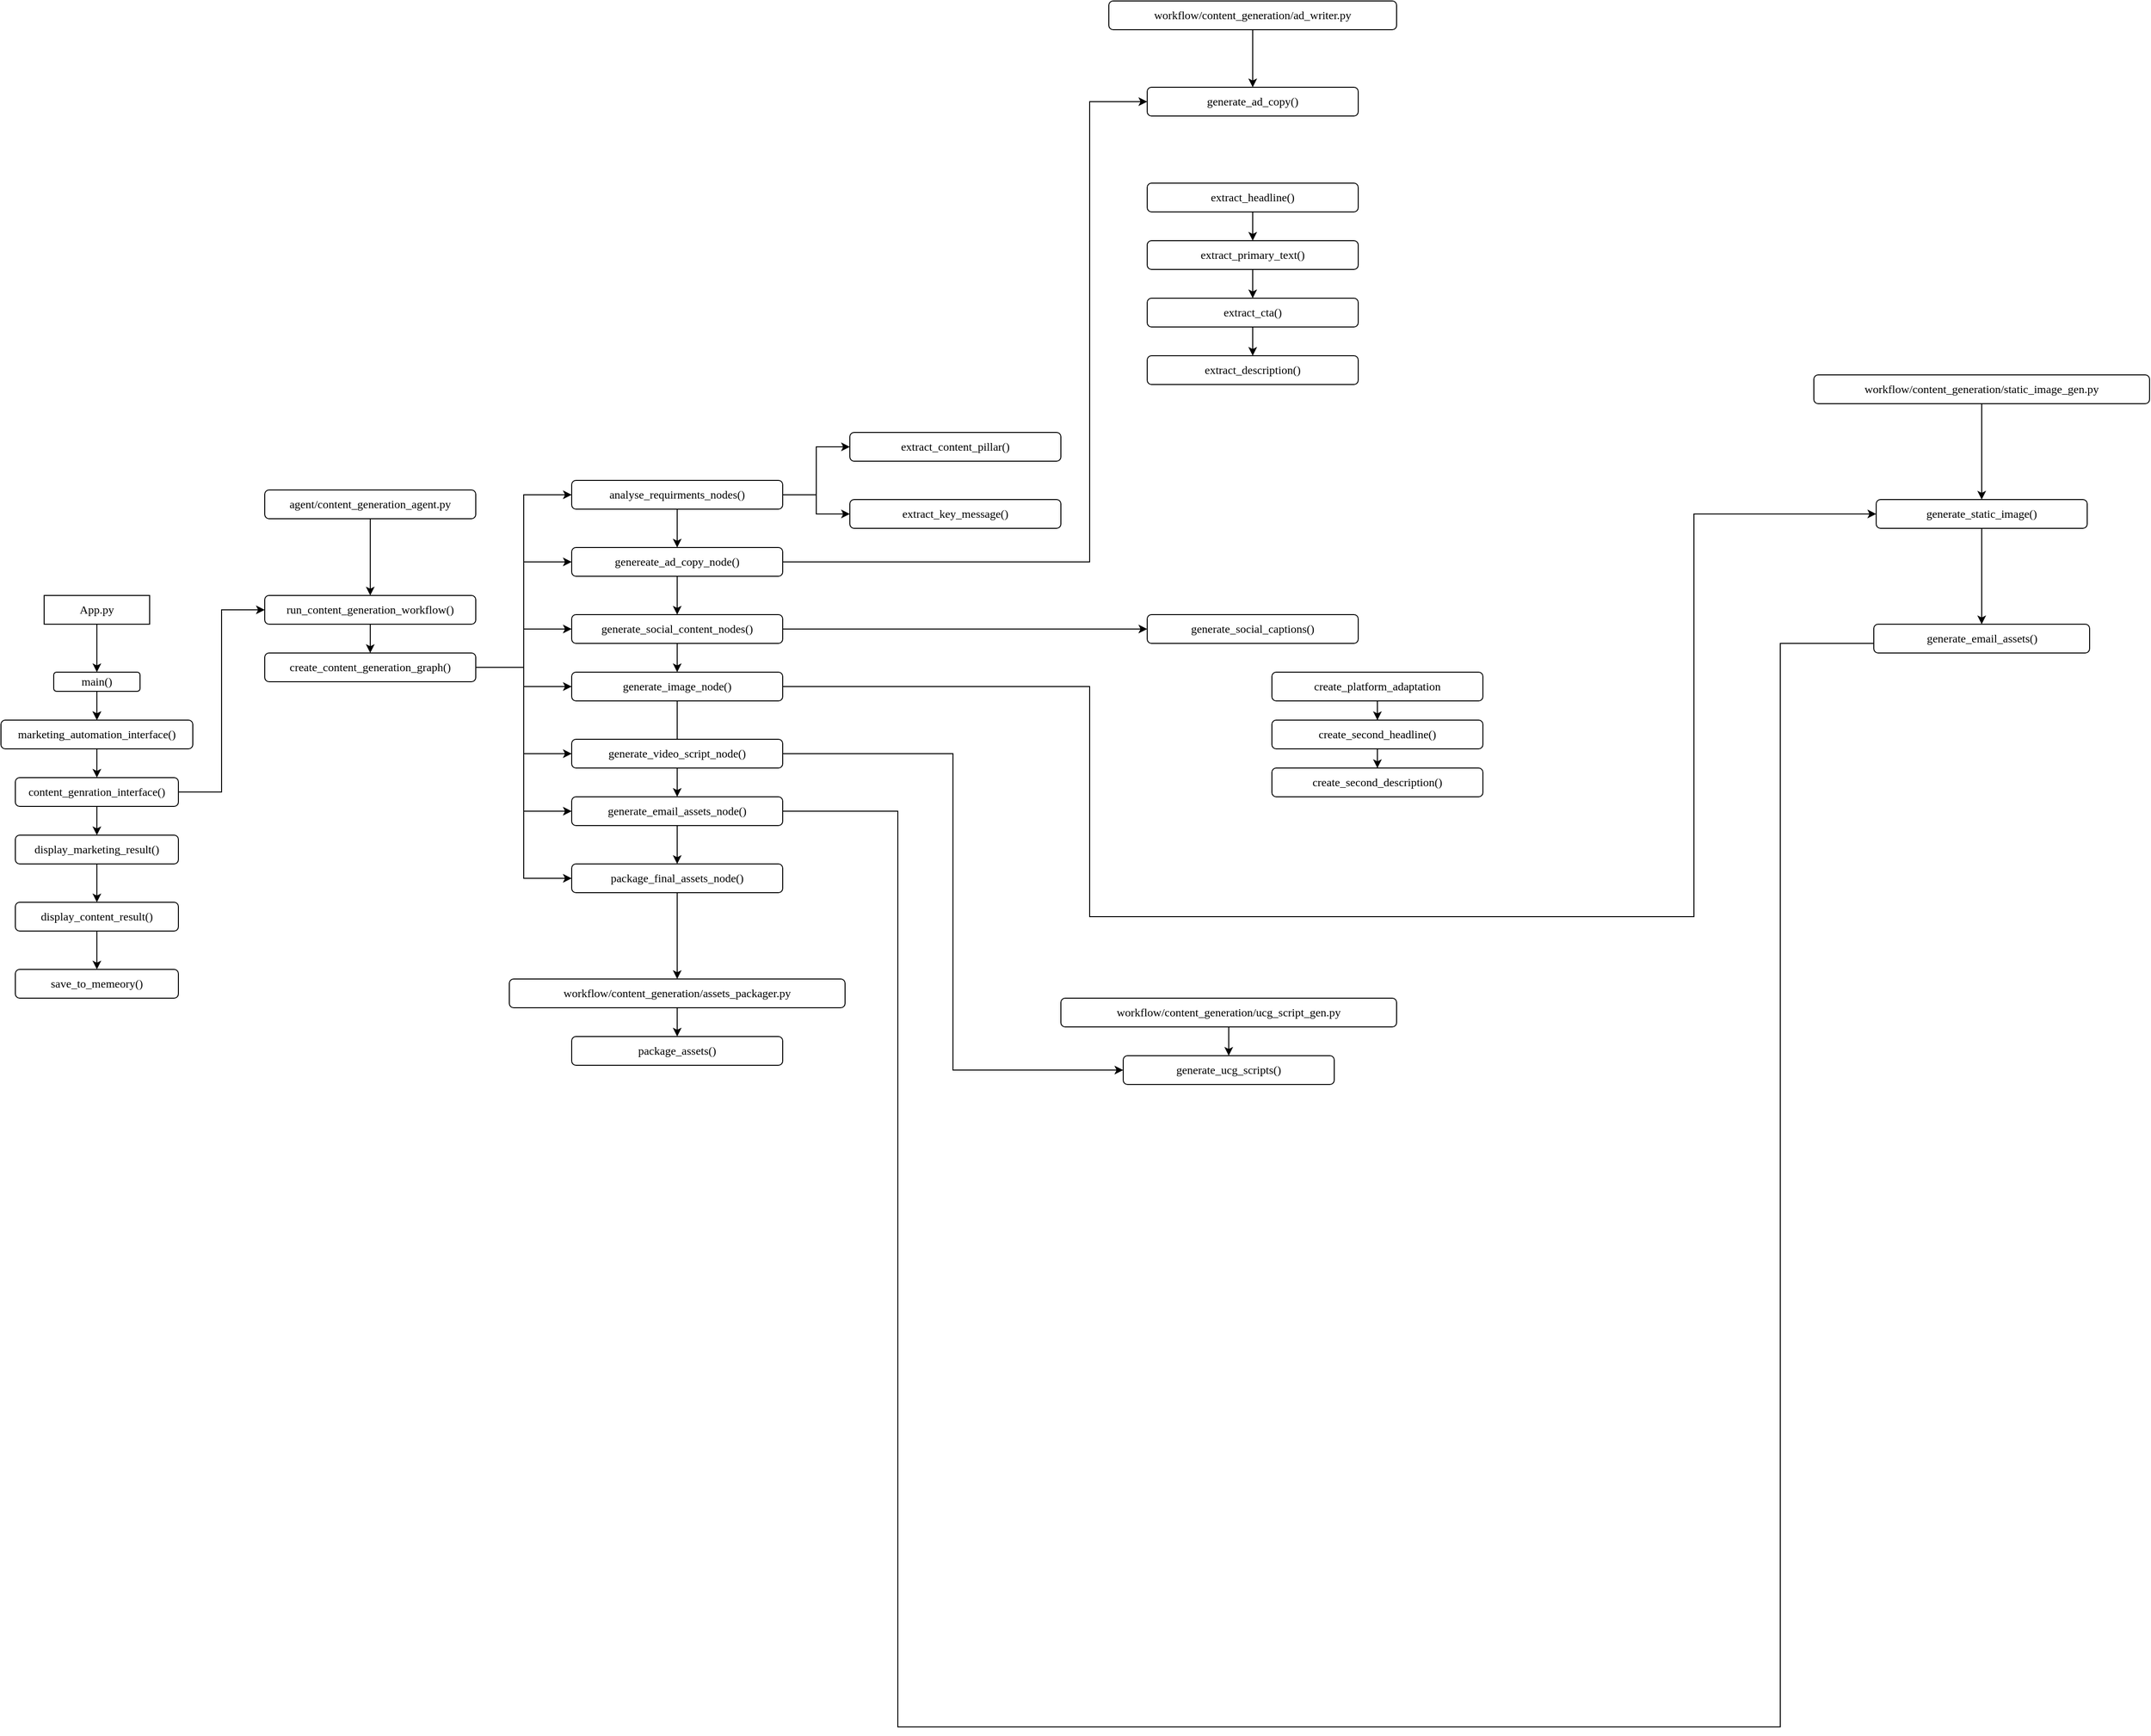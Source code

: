 <mxfile version="28.0.6">
  <diagram name="Page-1" id="PhSIt3erx-yEoBMiLVua">
    <mxGraphModel dx="2934" dy="2352" grid="1" gridSize="10" guides="1" tooltips="1" connect="1" arrows="1" fold="1" page="1" pageScale="1" pageWidth="850" pageHeight="1100" math="0" shadow="0">
      <root>
        <mxCell id="0" />
        <mxCell id="1" parent="0" />
        <mxCell id="I41wqXfKlDhKL_sKnhxB-92" value="" style="edgeStyle=orthogonalEdgeStyle;rounded=0;orthogonalLoop=1;jettySize=auto;html=1;" edge="1" parent="1" source="I41wqXfKlDhKL_sKnhxB-11" target="I41wqXfKlDhKL_sKnhxB-14">
          <mxGeometry relative="1" as="geometry" />
        </mxCell>
        <mxCell id="I41wqXfKlDhKL_sKnhxB-1" value="App.py" style="rounded=0;whiteSpace=wrap;html=1;fontFamily=Comic Sans MS;" vertex="1" parent="1">
          <mxGeometry x="-350" y="160" width="110" height="30" as="geometry" />
        </mxCell>
        <mxCell id="I41wqXfKlDhKL_sKnhxB-18" style="edgeStyle=orthogonalEdgeStyle;rounded=0;orthogonalLoop=1;jettySize=auto;html=1;exitX=0.5;exitY=1;exitDx=0;exitDy=0;entryX=0.5;entryY=0;entryDx=0;entryDy=0;fontFamily=Comic Sans MS;" edge="1" parent="1" source="I41wqXfKlDhKL_sKnhxB-11" target="I41wqXfKlDhKL_sKnhxB-14">
          <mxGeometry relative="1" as="geometry" />
        </mxCell>
        <mxCell id="I41wqXfKlDhKL_sKnhxB-23" style="edgeStyle=orthogonalEdgeStyle;rounded=0;orthogonalLoop=1;jettySize=auto;html=1;exitX=1;exitY=0.5;exitDx=0;exitDy=0;entryX=0;entryY=0.5;entryDx=0;entryDy=0;fontFamily=Comic Sans MS;" edge="1" parent="1" source="I41wqXfKlDhKL_sKnhxB-13" target="I41wqXfKlDhKL_sKnhxB-22">
          <mxGeometry relative="1" as="geometry" />
        </mxCell>
        <mxCell id="I41wqXfKlDhKL_sKnhxB-90" value="" style="edgeStyle=orthogonalEdgeStyle;rounded=0;orthogonalLoop=1;jettySize=auto;html=1;" edge="1" parent="1" source="I41wqXfKlDhKL_sKnhxB-13" target="I41wqXfKlDhKL_sKnhxB-89">
          <mxGeometry relative="1" as="geometry" />
        </mxCell>
        <mxCell id="I41wqXfKlDhKL_sKnhxB-13" value="&lt;div style=&quot;&quot;&gt;&lt;span style=&quot;background-color: transparent; color: light-dark(rgb(0, 0, 0), rgb(255, 255, 255));&quot;&gt;content_genration_interface()&lt;/span&gt;&lt;/div&gt;" style="rounded=1;whiteSpace=wrap;html=1;align=center;fontFamily=Comic Sans MS;" vertex="1" parent="1">
          <mxGeometry x="-380" y="350" width="170" height="30" as="geometry" />
        </mxCell>
        <mxCell id="I41wqXfKlDhKL_sKnhxB-19" style="edgeStyle=orthogonalEdgeStyle;rounded=0;orthogonalLoop=1;jettySize=auto;html=1;exitX=0.5;exitY=1;exitDx=0;exitDy=0;entryX=0.5;entryY=0;entryDx=0;entryDy=0;fontFamily=Comic Sans MS;" edge="1" parent="1" source="I41wqXfKlDhKL_sKnhxB-14" target="I41wqXfKlDhKL_sKnhxB-13">
          <mxGeometry relative="1" as="geometry" />
        </mxCell>
        <mxCell id="I41wqXfKlDhKL_sKnhxB-14" value="&lt;div style=&quot;&quot;&gt;&lt;span style=&quot;background-color: transparent; color: light-dark(rgb(0, 0, 0), rgb(255, 255, 255));&quot;&gt;marketing_automation_interface()&lt;/span&gt;&lt;/div&gt;" style="rounded=1;whiteSpace=wrap;html=1;align=center;fontFamily=Comic Sans MS;" vertex="1" parent="1">
          <mxGeometry x="-395" y="290" width="200" height="30" as="geometry" />
        </mxCell>
        <mxCell id="I41wqXfKlDhKL_sKnhxB-21" style="edgeStyle=orthogonalEdgeStyle;rounded=0;orthogonalLoop=1;jettySize=auto;html=1;exitX=0.5;exitY=1;exitDx=0;exitDy=0;entryX=0.5;entryY=0;entryDx=0;entryDy=0;fontFamily=Comic Sans MS;" edge="1" parent="1" source="I41wqXfKlDhKL_sKnhxB-15" target="I41wqXfKlDhKL_sKnhxB-16">
          <mxGeometry relative="1" as="geometry" />
        </mxCell>
        <mxCell id="I41wqXfKlDhKL_sKnhxB-15" value="&lt;div style=&quot;&quot;&gt;&lt;span style=&quot;background-color: transparent; color: light-dark(rgb(0, 0, 0), rgb(255, 255, 255));&quot;&gt;display_content_result()&lt;/span&gt;&lt;/div&gt;" style="rounded=1;whiteSpace=wrap;html=1;align=center;fontFamily=Comic Sans MS;" vertex="1" parent="1">
          <mxGeometry x="-380" y="480" width="170" height="30" as="geometry" />
        </mxCell>
        <mxCell id="I41wqXfKlDhKL_sKnhxB-16" value="&lt;div style=&quot;&quot;&gt;&lt;span style=&quot;background-color: transparent; color: light-dark(rgb(0, 0, 0), rgb(255, 255, 255));&quot;&gt;save_to_memeory()&lt;/span&gt;&lt;/div&gt;" style="rounded=1;whiteSpace=wrap;html=1;align=center;fontFamily=Comic Sans MS;" vertex="1" parent="1">
          <mxGeometry x="-380" y="550" width="170" height="30" as="geometry" />
        </mxCell>
        <mxCell id="I41wqXfKlDhKL_sKnhxB-33" style="edgeStyle=orthogonalEdgeStyle;rounded=0;orthogonalLoop=1;jettySize=auto;html=1;exitX=0.5;exitY=1;exitDx=0;exitDy=0;entryX=0.5;entryY=0;entryDx=0;entryDy=0;fontFamily=Comic Sans MS;" edge="1" parent="1" source="I41wqXfKlDhKL_sKnhxB-22" target="I41wqXfKlDhKL_sKnhxB-32">
          <mxGeometry relative="1" as="geometry" />
        </mxCell>
        <mxCell id="I41wqXfKlDhKL_sKnhxB-22" value="&lt;div style=&quot;&quot;&gt;&lt;span style=&quot;background-color: transparent; color: light-dark(rgb(0, 0, 0), rgb(255, 255, 255));&quot;&gt;run_content_generation_workflow()&lt;/span&gt;&lt;/div&gt;" style="rounded=1;whiteSpace=wrap;html=1;align=center;fontFamily=Comic Sans MS;" vertex="1" parent="1">
          <mxGeometry x="-120" y="160" width="220" height="30" as="geometry" />
        </mxCell>
        <mxCell id="I41wqXfKlDhKL_sKnhxB-31" value="" style="edgeStyle=orthogonalEdgeStyle;rounded=0;orthogonalLoop=1;jettySize=auto;html=1;fontFamily=Comic Sans MS;" edge="1" parent="1" source="I41wqXfKlDhKL_sKnhxB-30" target="I41wqXfKlDhKL_sKnhxB-22">
          <mxGeometry relative="1" as="geometry" />
        </mxCell>
        <mxCell id="I41wqXfKlDhKL_sKnhxB-30" value="&lt;div style=&quot;&quot;&gt;&lt;span style=&quot;background-color: transparent; color: light-dark(rgb(0, 0, 0), rgb(255, 255, 255));&quot;&gt;agent/content_generation_agent.py&lt;/span&gt;&lt;/div&gt;" style="rounded=1;whiteSpace=wrap;html=1;align=center;fontFamily=Comic Sans MS;" vertex="1" parent="1">
          <mxGeometry x="-120" y="50" width="220" height="30" as="geometry" />
        </mxCell>
        <mxCell id="I41wqXfKlDhKL_sKnhxB-40" style="edgeStyle=orthogonalEdgeStyle;rounded=0;orthogonalLoop=1;jettySize=auto;html=1;exitX=1;exitY=0.5;exitDx=0;exitDy=0;entryX=0;entryY=0.5;entryDx=0;entryDy=0;fontFamily=Comic Sans MS;" edge="1" parent="1" source="I41wqXfKlDhKL_sKnhxB-32" target="I41wqXfKlDhKL_sKnhxB-39">
          <mxGeometry relative="1" as="geometry" />
        </mxCell>
        <mxCell id="I41wqXfKlDhKL_sKnhxB-43" style="edgeStyle=orthogonalEdgeStyle;rounded=0;orthogonalLoop=1;jettySize=auto;html=1;entryX=0;entryY=0.5;entryDx=0;entryDy=0;fontFamily=Comic Sans MS;" edge="1" parent="1" source="I41wqXfKlDhKL_sKnhxB-32" target="I41wqXfKlDhKL_sKnhxB-41">
          <mxGeometry relative="1" as="geometry" />
        </mxCell>
        <mxCell id="I41wqXfKlDhKL_sKnhxB-53" style="edgeStyle=orthogonalEdgeStyle;rounded=0;orthogonalLoop=1;jettySize=auto;html=1;exitX=1;exitY=0.5;exitDx=0;exitDy=0;entryX=0;entryY=0.5;entryDx=0;entryDy=0;" edge="1" parent="1" source="I41wqXfKlDhKL_sKnhxB-32" target="I41wqXfKlDhKL_sKnhxB-51">
          <mxGeometry relative="1" as="geometry" />
        </mxCell>
        <mxCell id="I41wqXfKlDhKL_sKnhxB-61" style="edgeStyle=orthogonalEdgeStyle;rounded=0;orthogonalLoop=1;jettySize=auto;html=1;entryX=0;entryY=0.5;entryDx=0;entryDy=0;" edge="1" parent="1" source="I41wqXfKlDhKL_sKnhxB-32" target="I41wqXfKlDhKL_sKnhxB-56">
          <mxGeometry relative="1" as="geometry" />
        </mxCell>
        <mxCell id="I41wqXfKlDhKL_sKnhxB-68" style="edgeStyle=orthogonalEdgeStyle;rounded=0;orthogonalLoop=1;jettySize=auto;html=1;entryX=0;entryY=0.5;entryDx=0;entryDy=0;" edge="1" parent="1" source="I41wqXfKlDhKL_sKnhxB-32" target="I41wqXfKlDhKL_sKnhxB-63">
          <mxGeometry relative="1" as="geometry" />
        </mxCell>
        <mxCell id="I41wqXfKlDhKL_sKnhxB-69" style="edgeStyle=orthogonalEdgeStyle;rounded=0;orthogonalLoop=1;jettySize=auto;html=1;entryX=0;entryY=0.5;entryDx=0;entryDy=0;" edge="1" parent="1" source="I41wqXfKlDhKL_sKnhxB-32" target="I41wqXfKlDhKL_sKnhxB-64">
          <mxGeometry relative="1" as="geometry" />
        </mxCell>
        <mxCell id="I41wqXfKlDhKL_sKnhxB-70" style="edgeStyle=orthogonalEdgeStyle;rounded=0;orthogonalLoop=1;jettySize=auto;html=1;entryX=0;entryY=0.5;entryDx=0;entryDy=0;" edge="1" parent="1" source="I41wqXfKlDhKL_sKnhxB-32" target="I41wqXfKlDhKL_sKnhxB-65">
          <mxGeometry relative="1" as="geometry" />
        </mxCell>
        <mxCell id="I41wqXfKlDhKL_sKnhxB-32" value="&lt;div style=&quot;&quot;&gt;&lt;span style=&quot;background-color: transparent; color: light-dark(rgb(0, 0, 0), rgb(255, 255, 255));&quot;&gt;create_content_generation_graph()&lt;/span&gt;&lt;/div&gt;" style="rounded=1;whiteSpace=wrap;html=1;align=center;fontFamily=Comic Sans MS;" vertex="1" parent="1">
          <mxGeometry x="-120" y="220" width="220" height="30" as="geometry" />
        </mxCell>
        <mxCell id="I41wqXfKlDhKL_sKnhxB-34" value="&lt;div style=&quot;&quot;&gt;&lt;span style=&quot;background-color: transparent; color: light-dark(rgb(0, 0, 0), rgb(255, 255, 255));&quot;&gt;extract_&lt;/span&gt;&lt;span style=&quot;background-color: transparent; color: light-dark(rgb(0, 0, 0), rgb(255, 255, 255));&quot;&gt;content_pillar()&lt;/span&gt;&lt;/div&gt;" style="rounded=1;whiteSpace=wrap;html=1;align=center;fontFamily=Comic Sans MS;" vertex="1" parent="1">
          <mxGeometry x="490" y="-10" width="220" height="30" as="geometry" />
        </mxCell>
        <mxCell id="I41wqXfKlDhKL_sKnhxB-35" value="extract_key_message()" style="rounded=1;whiteSpace=wrap;html=1;align=center;fontFamily=Comic Sans MS;" vertex="1" parent="1">
          <mxGeometry x="490" y="60" width="220" height="30" as="geometry" />
        </mxCell>
        <mxCell id="I41wqXfKlDhKL_sKnhxB-44" style="edgeStyle=orthogonalEdgeStyle;rounded=0;orthogonalLoop=1;jettySize=auto;html=1;exitX=1;exitY=0.5;exitDx=0;exitDy=0;entryX=0;entryY=0.5;entryDx=0;entryDy=0;fontFamily=Comic Sans MS;" edge="1" parent="1" source="I41wqXfKlDhKL_sKnhxB-39" target="I41wqXfKlDhKL_sKnhxB-34">
          <mxGeometry relative="1" as="geometry" />
        </mxCell>
        <mxCell id="I41wqXfKlDhKL_sKnhxB-45" style="edgeStyle=orthogonalEdgeStyle;rounded=0;orthogonalLoop=1;jettySize=auto;html=1;entryX=0;entryY=0.5;entryDx=0;entryDy=0;fontFamily=Comic Sans MS;" edge="1" parent="1" source="I41wqXfKlDhKL_sKnhxB-39" target="I41wqXfKlDhKL_sKnhxB-35">
          <mxGeometry relative="1" as="geometry" />
        </mxCell>
        <mxCell id="I41wqXfKlDhKL_sKnhxB-46" style="edgeStyle=orthogonalEdgeStyle;rounded=0;orthogonalLoop=1;jettySize=auto;html=1;exitX=0.5;exitY=1;exitDx=0;exitDy=0;entryX=0.5;entryY=0;entryDx=0;entryDy=0;fontFamily=Comic Sans MS;" edge="1" parent="1" source="I41wqXfKlDhKL_sKnhxB-39" target="I41wqXfKlDhKL_sKnhxB-41">
          <mxGeometry relative="1" as="geometry" />
        </mxCell>
        <mxCell id="I41wqXfKlDhKL_sKnhxB-39" value="&lt;div style=&quot;&quot;&gt;&lt;span style=&quot;background-color: transparent; color: light-dark(rgb(0, 0, 0), rgb(255, 255, 255));&quot;&gt;analyse_requirments_nodes()&lt;/span&gt;&lt;/div&gt;" style="rounded=1;whiteSpace=wrap;html=1;align=center;fontFamily=Comic Sans MS;" vertex="1" parent="1">
          <mxGeometry x="200" y="40" width="220" height="30" as="geometry" />
        </mxCell>
        <mxCell id="I41wqXfKlDhKL_sKnhxB-48" style="edgeStyle=orthogonalEdgeStyle;rounded=0;orthogonalLoop=1;jettySize=auto;html=1;fontFamily=Comic Sans MS;" edge="1" parent="1" source="I41wqXfKlDhKL_sKnhxB-41" target="I41wqXfKlDhKL_sKnhxB-47">
          <mxGeometry relative="1" as="geometry">
            <Array as="points">
              <mxPoint x="740" y="125" />
              <mxPoint x="740" y="-355" />
            </Array>
          </mxGeometry>
        </mxCell>
        <mxCell id="I41wqXfKlDhKL_sKnhxB-52" value="" style="edgeStyle=orthogonalEdgeStyle;rounded=0;orthogonalLoop=1;jettySize=auto;html=1;" edge="1" parent="1" source="I41wqXfKlDhKL_sKnhxB-41" target="I41wqXfKlDhKL_sKnhxB-51">
          <mxGeometry relative="1" as="geometry" />
        </mxCell>
        <mxCell id="I41wqXfKlDhKL_sKnhxB-41" value="&lt;div style=&quot;&quot;&gt;genereate_ad_copy_node()&lt;/div&gt;" style="rounded=1;whiteSpace=wrap;html=1;align=center;fontFamily=Comic Sans MS;" vertex="1" parent="1">
          <mxGeometry x="200" y="110" width="220" height="30" as="geometry" />
        </mxCell>
        <mxCell id="I41wqXfKlDhKL_sKnhxB-47" value="generate_ad_copy()" style="rounded=1;whiteSpace=wrap;html=1;align=center;fontFamily=Comic Sans MS;" vertex="1" parent="1">
          <mxGeometry x="800" y="-370" width="220" height="30" as="geometry" />
        </mxCell>
        <mxCell id="I41wqXfKlDhKL_sKnhxB-50" value="" style="edgeStyle=orthogonalEdgeStyle;rounded=0;orthogonalLoop=1;jettySize=auto;html=1;" edge="1" parent="1" source="I41wqXfKlDhKL_sKnhxB-49" target="I41wqXfKlDhKL_sKnhxB-47">
          <mxGeometry relative="1" as="geometry" />
        </mxCell>
        <mxCell id="I41wqXfKlDhKL_sKnhxB-49" value="workflow/content_generation/ad_writer.py" style="rounded=1;whiteSpace=wrap;html=1;align=center;fontFamily=Comic Sans MS;" vertex="1" parent="1">
          <mxGeometry x="760" y="-460" width="300" height="30" as="geometry" />
        </mxCell>
        <mxCell id="I41wqXfKlDhKL_sKnhxB-55" style="edgeStyle=orthogonalEdgeStyle;rounded=0;orthogonalLoop=1;jettySize=auto;html=1;" edge="1" parent="1" source="I41wqXfKlDhKL_sKnhxB-51" target="I41wqXfKlDhKL_sKnhxB-54">
          <mxGeometry relative="1" as="geometry" />
        </mxCell>
        <mxCell id="I41wqXfKlDhKL_sKnhxB-62" value="" style="edgeStyle=orthogonalEdgeStyle;rounded=0;orthogonalLoop=1;jettySize=auto;html=1;" edge="1" parent="1" source="I41wqXfKlDhKL_sKnhxB-51" target="I41wqXfKlDhKL_sKnhxB-56">
          <mxGeometry relative="1" as="geometry" />
        </mxCell>
        <mxCell id="I41wqXfKlDhKL_sKnhxB-51" value="&lt;div style=&quot;&quot;&gt;generate_social_content_nodes()&lt;/div&gt;" style="rounded=1;whiteSpace=wrap;html=1;align=center;fontFamily=Comic Sans MS;" vertex="1" parent="1">
          <mxGeometry x="200" y="180" width="220" height="30" as="geometry" />
        </mxCell>
        <mxCell id="I41wqXfKlDhKL_sKnhxB-54" value="generate_social_captions()" style="rounded=1;whiteSpace=wrap;html=1;align=center;fontFamily=Comic Sans MS;" vertex="1" parent="1">
          <mxGeometry x="800" y="180" width="220" height="30" as="geometry" />
        </mxCell>
        <mxCell id="I41wqXfKlDhKL_sKnhxB-59" style="edgeStyle=orthogonalEdgeStyle;rounded=0;orthogonalLoop=1;jettySize=auto;html=1;entryX=0;entryY=0.5;entryDx=0;entryDy=0;" edge="1" parent="1" source="I41wqXfKlDhKL_sKnhxB-56" target="I41wqXfKlDhKL_sKnhxB-57">
          <mxGeometry relative="1" as="geometry">
            <Array as="points">
              <mxPoint x="740" y="255" />
              <mxPoint x="740" y="495" />
              <mxPoint x="1370" y="495" />
              <mxPoint x="1370" y="75" />
            </Array>
          </mxGeometry>
        </mxCell>
        <mxCell id="I41wqXfKlDhKL_sKnhxB-66" value="" style="edgeStyle=orthogonalEdgeStyle;rounded=0;orthogonalLoop=1;jettySize=auto;html=1;" edge="1" parent="1" source="I41wqXfKlDhKL_sKnhxB-56" target="I41wqXfKlDhKL_sKnhxB-64">
          <mxGeometry relative="1" as="geometry" />
        </mxCell>
        <mxCell id="I41wqXfKlDhKL_sKnhxB-56" value="&lt;div style=&quot;&quot;&gt;generate_image_node()&lt;/div&gt;" style="rounded=1;whiteSpace=wrap;html=1;align=center;fontFamily=Comic Sans MS;" vertex="1" parent="1">
          <mxGeometry x="200" y="240" width="220" height="30" as="geometry" />
        </mxCell>
        <mxCell id="I41wqXfKlDhKL_sKnhxB-81" style="edgeStyle=orthogonalEdgeStyle;rounded=0;orthogonalLoop=1;jettySize=auto;html=1;" edge="1" parent="1" source="I41wqXfKlDhKL_sKnhxB-57" target="I41wqXfKlDhKL_sKnhxB-80">
          <mxGeometry relative="1" as="geometry" />
        </mxCell>
        <mxCell id="I41wqXfKlDhKL_sKnhxB-57" value="&lt;div style=&quot;&quot;&gt;generate_static_image()&lt;/div&gt;" style="rounded=1;whiteSpace=wrap;html=1;align=center;fontFamily=Comic Sans MS;" vertex="1" parent="1">
          <mxGeometry x="1560" y="60" width="220" height="30" as="geometry" />
        </mxCell>
        <mxCell id="I41wqXfKlDhKL_sKnhxB-60" value="" style="edgeStyle=orthogonalEdgeStyle;rounded=0;orthogonalLoop=1;jettySize=auto;html=1;" edge="1" parent="1" source="I41wqXfKlDhKL_sKnhxB-58" target="I41wqXfKlDhKL_sKnhxB-57">
          <mxGeometry relative="1" as="geometry" />
        </mxCell>
        <mxCell id="I41wqXfKlDhKL_sKnhxB-58" value="&lt;div style=&quot;&quot;&gt;workflow/content_generation/static_image_gen.py&lt;/div&gt;" style="rounded=1;whiteSpace=wrap;html=1;align=center;fontFamily=Comic Sans MS;" vertex="1" parent="1">
          <mxGeometry x="1495" y="-70" width="350" height="30" as="geometry" />
        </mxCell>
        <mxCell id="I41wqXfKlDhKL_sKnhxB-77" style="edgeStyle=orthogonalEdgeStyle;rounded=0;orthogonalLoop=1;jettySize=auto;html=1;entryX=0;entryY=0.5;entryDx=0;entryDy=0;" edge="1" parent="1" source="I41wqXfKlDhKL_sKnhxB-63" target="I41wqXfKlDhKL_sKnhxB-71">
          <mxGeometry relative="1" as="geometry" />
        </mxCell>
        <mxCell id="I41wqXfKlDhKL_sKnhxB-63" value="&lt;div style=&quot;&quot;&gt;generate_video_script_node()&lt;/div&gt;" style="rounded=1;whiteSpace=wrap;html=1;align=center;fontFamily=Comic Sans MS;" vertex="1" parent="1">
          <mxGeometry x="200" y="310" width="220" height="30" as="geometry" />
        </mxCell>
        <mxCell id="I41wqXfKlDhKL_sKnhxB-67" value="" style="edgeStyle=orthogonalEdgeStyle;rounded=0;orthogonalLoop=1;jettySize=auto;html=1;" edge="1" parent="1" source="I41wqXfKlDhKL_sKnhxB-64" target="I41wqXfKlDhKL_sKnhxB-65">
          <mxGeometry relative="1" as="geometry" />
        </mxCell>
        <mxCell id="I41wqXfKlDhKL_sKnhxB-82" style="edgeStyle=orthogonalEdgeStyle;rounded=0;orthogonalLoop=1;jettySize=auto;html=1;entryX=0.25;entryY=1;entryDx=0;entryDy=0;" edge="1" parent="1" source="I41wqXfKlDhKL_sKnhxB-64" target="I41wqXfKlDhKL_sKnhxB-80">
          <mxGeometry relative="1" as="geometry">
            <Array as="points">
              <mxPoint x="540" y="385" />
              <mxPoint x="540" y="1340" />
              <mxPoint x="1460" y="1340" />
              <mxPoint x="1460" y="210" />
              <mxPoint x="1614" y="210" />
            </Array>
          </mxGeometry>
        </mxCell>
        <mxCell id="I41wqXfKlDhKL_sKnhxB-64" value="&lt;div style=&quot;&quot;&gt;generate_email_assets_node()&lt;/div&gt;" style="rounded=1;whiteSpace=wrap;html=1;align=center;fontFamily=Comic Sans MS;" vertex="1" parent="1">
          <mxGeometry x="200" y="370" width="220" height="30" as="geometry" />
        </mxCell>
        <mxCell id="I41wqXfKlDhKL_sKnhxB-88" style="edgeStyle=orthogonalEdgeStyle;rounded=0;orthogonalLoop=1;jettySize=auto;html=1;entryX=0.5;entryY=0;entryDx=0;entryDy=0;" edge="1" parent="1" source="I41wqXfKlDhKL_sKnhxB-65" target="I41wqXfKlDhKL_sKnhxB-85">
          <mxGeometry relative="1" as="geometry" />
        </mxCell>
        <mxCell id="I41wqXfKlDhKL_sKnhxB-65" value="&lt;div style=&quot;&quot;&gt;package_final_assets_node()&lt;/div&gt;" style="rounded=1;whiteSpace=wrap;html=1;align=center;fontFamily=Comic Sans MS;" vertex="1" parent="1">
          <mxGeometry x="200" y="440" width="220" height="30" as="geometry" />
        </mxCell>
        <mxCell id="I41wqXfKlDhKL_sKnhxB-71" value="&lt;div style=&quot;&quot;&gt;generate_ucg_scripts()&lt;/div&gt;" style="rounded=1;whiteSpace=wrap;html=1;align=center;fontFamily=Comic Sans MS;" vertex="1" parent="1">
          <mxGeometry x="775" y="640" width="220" height="30" as="geometry" />
        </mxCell>
        <mxCell id="I41wqXfKlDhKL_sKnhxB-76" value="" style="edgeStyle=orthogonalEdgeStyle;rounded=0;orthogonalLoop=1;jettySize=auto;html=1;" edge="1" parent="1" source="I41wqXfKlDhKL_sKnhxB-73" target="I41wqXfKlDhKL_sKnhxB-71">
          <mxGeometry relative="1" as="geometry" />
        </mxCell>
        <mxCell id="I41wqXfKlDhKL_sKnhxB-73" value="&lt;div style=&quot;&quot;&gt;workflow/content_generation/ucg_script_gen.py&lt;/div&gt;" style="rounded=1;whiteSpace=wrap;html=1;align=center;fontFamily=Comic Sans MS;" vertex="1" parent="1">
          <mxGeometry x="710" y="580" width="350" height="30" as="geometry" />
        </mxCell>
        <mxCell id="I41wqXfKlDhKL_sKnhxB-80" value="&lt;div style=&quot;&quot;&gt;generate_email_assets()&lt;/div&gt;" style="rounded=1;whiteSpace=wrap;html=1;align=center;fontFamily=Comic Sans MS;" vertex="1" parent="1">
          <mxGeometry x="1557.5" y="190" width="225" height="30" as="geometry" />
        </mxCell>
        <mxCell id="I41wqXfKlDhKL_sKnhxB-83" value="&lt;div style=&quot;&quot;&gt;package_assets()&lt;/div&gt;" style="rounded=1;whiteSpace=wrap;html=1;align=center;fontFamily=Comic Sans MS;" vertex="1" parent="1">
          <mxGeometry x="200" y="620" width="220" height="30" as="geometry" />
        </mxCell>
        <mxCell id="I41wqXfKlDhKL_sKnhxB-87" value="" style="edgeStyle=orthogonalEdgeStyle;rounded=0;orthogonalLoop=1;jettySize=auto;html=1;" edge="1" parent="1" source="I41wqXfKlDhKL_sKnhxB-85" target="I41wqXfKlDhKL_sKnhxB-83">
          <mxGeometry relative="1" as="geometry" />
        </mxCell>
        <mxCell id="I41wqXfKlDhKL_sKnhxB-85" value="&lt;div style=&quot;&quot;&gt;workflow/content_generation/assets_packager.py&lt;/div&gt;" style="rounded=1;whiteSpace=wrap;html=1;align=center;fontFamily=Comic Sans MS;" vertex="1" parent="1">
          <mxGeometry x="135" y="560" width="350" height="30" as="geometry" />
        </mxCell>
        <mxCell id="I41wqXfKlDhKL_sKnhxB-91" value="" style="edgeStyle=orthogonalEdgeStyle;rounded=0;orthogonalLoop=1;jettySize=auto;html=1;" edge="1" parent="1" source="I41wqXfKlDhKL_sKnhxB-89" target="I41wqXfKlDhKL_sKnhxB-15">
          <mxGeometry relative="1" as="geometry" />
        </mxCell>
        <mxCell id="I41wqXfKlDhKL_sKnhxB-89" value="&lt;div style=&quot;&quot;&gt;&lt;span style=&quot;background-color: transparent; color: light-dark(rgb(0, 0, 0), rgb(255, 255, 255));&quot;&gt;display_marketing_result()&lt;/span&gt;&lt;/div&gt;" style="rounded=1;whiteSpace=wrap;html=1;align=center;fontFamily=Comic Sans MS;" vertex="1" parent="1">
          <mxGeometry x="-380" y="410" width="170" height="30" as="geometry" />
        </mxCell>
        <mxCell id="I41wqXfKlDhKL_sKnhxB-93" value="" style="edgeStyle=orthogonalEdgeStyle;rounded=0;orthogonalLoop=1;jettySize=auto;html=1;" edge="1" parent="1" source="I41wqXfKlDhKL_sKnhxB-1" target="I41wqXfKlDhKL_sKnhxB-11">
          <mxGeometry relative="1" as="geometry">
            <mxPoint x="-295" y="190" as="sourcePoint" />
            <mxPoint x="-295" y="290" as="targetPoint" />
          </mxGeometry>
        </mxCell>
        <mxCell id="I41wqXfKlDhKL_sKnhxB-11" value="main()" style="rounded=1;whiteSpace=wrap;html=1;fontFamily=Comic Sans MS;" vertex="1" parent="1">
          <mxGeometry x="-340" y="240" width="90" height="20" as="geometry" />
        </mxCell>
        <mxCell id="I41wqXfKlDhKL_sKnhxB-97" value="" style="edgeStyle=orthogonalEdgeStyle;rounded=0;orthogonalLoop=1;jettySize=auto;html=1;" edge="1" parent="1" source="I41wqXfKlDhKL_sKnhxB-94" target="I41wqXfKlDhKL_sKnhxB-96">
          <mxGeometry relative="1" as="geometry" />
        </mxCell>
        <mxCell id="I41wqXfKlDhKL_sKnhxB-94" value="extract_headline()" style="rounded=1;whiteSpace=wrap;html=1;align=center;fontFamily=Comic Sans MS;" vertex="1" parent="1">
          <mxGeometry x="800" y="-270" width="220" height="30" as="geometry" />
        </mxCell>
        <mxCell id="I41wqXfKlDhKL_sKnhxB-99" value="" style="edgeStyle=orthogonalEdgeStyle;rounded=0;orthogonalLoop=1;jettySize=auto;html=1;" edge="1" parent="1" source="I41wqXfKlDhKL_sKnhxB-96" target="I41wqXfKlDhKL_sKnhxB-98">
          <mxGeometry relative="1" as="geometry" />
        </mxCell>
        <mxCell id="I41wqXfKlDhKL_sKnhxB-96" value="extract_primary_text()" style="rounded=1;whiteSpace=wrap;html=1;align=center;fontFamily=Comic Sans MS;" vertex="1" parent="1">
          <mxGeometry x="800" y="-210" width="220" height="30" as="geometry" />
        </mxCell>
        <mxCell id="I41wqXfKlDhKL_sKnhxB-101" value="" style="edgeStyle=orthogonalEdgeStyle;rounded=0;orthogonalLoop=1;jettySize=auto;html=1;" edge="1" parent="1" source="I41wqXfKlDhKL_sKnhxB-98" target="I41wqXfKlDhKL_sKnhxB-100">
          <mxGeometry relative="1" as="geometry" />
        </mxCell>
        <mxCell id="I41wqXfKlDhKL_sKnhxB-98" value="extract_cta()" style="rounded=1;whiteSpace=wrap;html=1;align=center;fontFamily=Comic Sans MS;" vertex="1" parent="1">
          <mxGeometry x="800" y="-150" width="220" height="30" as="geometry" />
        </mxCell>
        <mxCell id="I41wqXfKlDhKL_sKnhxB-100" value="extract_description()" style="rounded=1;whiteSpace=wrap;html=1;align=center;fontFamily=Comic Sans MS;" vertex="1" parent="1">
          <mxGeometry x="800" y="-90" width="220" height="30" as="geometry" />
        </mxCell>
        <mxCell id="I41wqXfKlDhKL_sKnhxB-105" value="" style="edgeStyle=orthogonalEdgeStyle;rounded=0;orthogonalLoop=1;jettySize=auto;html=1;" edge="1" parent="1" source="I41wqXfKlDhKL_sKnhxB-102" target="I41wqXfKlDhKL_sKnhxB-103">
          <mxGeometry relative="1" as="geometry" />
        </mxCell>
        <mxCell id="I41wqXfKlDhKL_sKnhxB-102" value="create_second_headline()" style="rounded=1;whiteSpace=wrap;html=1;align=center;fontFamily=Comic Sans MS;" vertex="1" parent="1">
          <mxGeometry x="930" y="290" width="220" height="30" as="geometry" />
        </mxCell>
        <mxCell id="I41wqXfKlDhKL_sKnhxB-103" value="create_second_description()" style="rounded=1;whiteSpace=wrap;html=1;align=center;fontFamily=Comic Sans MS;" vertex="1" parent="1">
          <mxGeometry x="930" y="340" width="220" height="30" as="geometry" />
        </mxCell>
        <mxCell id="I41wqXfKlDhKL_sKnhxB-110" value="" style="edgeStyle=orthogonalEdgeStyle;rounded=0;orthogonalLoop=1;jettySize=auto;html=1;entryX=0.5;entryY=0;entryDx=0;entryDy=0;" edge="1" parent="1" source="I41wqXfKlDhKL_sKnhxB-106" target="I41wqXfKlDhKL_sKnhxB-102">
          <mxGeometry relative="1" as="geometry" />
        </mxCell>
        <mxCell id="I41wqXfKlDhKL_sKnhxB-106" value="create_platform_adaptation" style="rounded=1;whiteSpace=wrap;html=1;align=center;fontFamily=Comic Sans MS;" vertex="1" parent="1">
          <mxGeometry x="930" y="240" width="220" height="30" as="geometry" />
        </mxCell>
      </root>
    </mxGraphModel>
  </diagram>
</mxfile>
